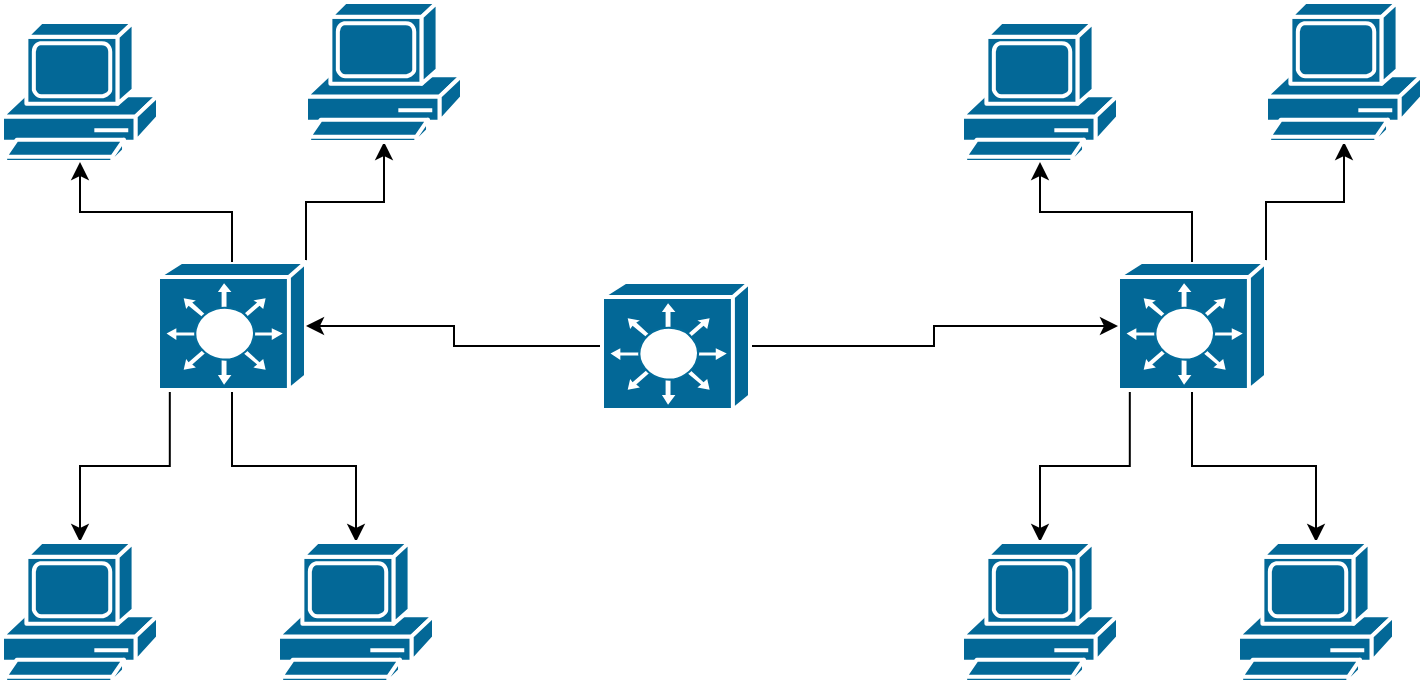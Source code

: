 <mxfile version="28.2.5">
  <diagram name="Page-1" id="h0GyoqgkwWXZcMFIrzHW">
    <mxGraphModel dx="872" dy="473" grid="1" gridSize="10" guides="1" tooltips="1" connect="1" arrows="1" fold="1" page="1" pageScale="1" pageWidth="850" pageHeight="1100" math="0" shadow="0">
      <root>
        <mxCell id="0" />
        <mxCell id="1" parent="0" />
        <mxCell id="ouct1il5s7IeICpuFlwq-1" value="" style="edgeStyle=orthogonalEdgeStyle;rounded=0;orthogonalLoop=1;jettySize=auto;html=1;" edge="1" parent="1" source="ouct1il5s7IeICpuFlwq-4" target="ouct1il5s7IeICpuFlwq-5">
          <mxGeometry relative="1" as="geometry" />
        </mxCell>
        <mxCell id="ouct1il5s7IeICpuFlwq-2" style="edgeStyle=orthogonalEdgeStyle;rounded=0;orthogonalLoop=1;jettySize=auto;html=1;exitX=0.08;exitY=0.05;exitDx=0;exitDy=0;exitPerimeter=0;" edge="1" parent="1" source="ouct1il5s7IeICpuFlwq-4" target="ouct1il5s7IeICpuFlwq-6">
          <mxGeometry relative="1" as="geometry" />
        </mxCell>
        <mxCell id="ouct1il5s7IeICpuFlwq-3" style="edgeStyle=orthogonalEdgeStyle;rounded=0;orthogonalLoop=1;jettySize=auto;html=1;exitX=1;exitY=0;exitDx=0;exitDy=0;exitPerimeter=0;" edge="1" parent="1" source="ouct1il5s7IeICpuFlwq-4" target="ouct1il5s7IeICpuFlwq-8">
          <mxGeometry relative="1" as="geometry" />
        </mxCell>
        <mxCell id="ouct1il5s7IeICpuFlwq-4" value="" style="shape=mxgraph.cisco.switches.layer_3_switch;sketch=0;html=1;pointerEvents=1;dashed=0;fillColor=#036897;strokeColor=#ffffff;strokeWidth=2;verticalLabelPosition=bottom;verticalAlign=top;align=center;outlineConnect=0;" vertex="1" parent="1">
          <mxGeometry x="148" y="310" width="74" height="64" as="geometry" />
        </mxCell>
        <mxCell id="ouct1il5s7IeICpuFlwq-5" value="" style="shape=mxgraph.cisco.computers_and_peripherals.pc;sketch=0;html=1;pointerEvents=1;dashed=0;fillColor=#036897;strokeColor=#ffffff;strokeWidth=2;verticalLabelPosition=bottom;verticalAlign=top;align=center;outlineConnect=0;" vertex="1" parent="1">
          <mxGeometry x="208" y="450" width="78" height="70" as="geometry" />
        </mxCell>
        <mxCell id="ouct1il5s7IeICpuFlwq-6" value="" style="shape=mxgraph.cisco.computers_and_peripherals.pc;sketch=0;html=1;pointerEvents=1;dashed=0;fillColor=#036897;strokeColor=#ffffff;strokeWidth=2;verticalLabelPosition=bottom;verticalAlign=top;align=center;outlineConnect=0;" vertex="1" parent="1">
          <mxGeometry x="70" y="450" width="78" height="70" as="geometry" />
        </mxCell>
        <mxCell id="ouct1il5s7IeICpuFlwq-7" value="" style="shape=mxgraph.cisco.computers_and_peripherals.pc;sketch=0;html=1;pointerEvents=1;dashed=0;fillColor=#036897;strokeColor=#ffffff;strokeWidth=2;verticalLabelPosition=bottom;verticalAlign=top;align=center;outlineConnect=0;" vertex="1" parent="1">
          <mxGeometry x="70" y="190" width="78" height="70" as="geometry" />
        </mxCell>
        <mxCell id="ouct1il5s7IeICpuFlwq-8" value="" style="shape=mxgraph.cisco.computers_and_peripherals.pc;sketch=0;html=1;pointerEvents=1;dashed=0;fillColor=#036897;strokeColor=#ffffff;strokeWidth=2;verticalLabelPosition=bottom;verticalAlign=top;align=center;outlineConnect=0;" vertex="1" parent="1">
          <mxGeometry x="222" y="180" width="78" height="70" as="geometry" />
        </mxCell>
        <mxCell id="ouct1il5s7IeICpuFlwq-9" style="edgeStyle=orthogonalEdgeStyle;rounded=0;orthogonalLoop=1;jettySize=auto;html=1;entryX=0.5;entryY=1;entryDx=0;entryDy=0;entryPerimeter=0;" edge="1" parent="1" source="ouct1il5s7IeICpuFlwq-4" target="ouct1il5s7IeICpuFlwq-7">
          <mxGeometry relative="1" as="geometry" />
        </mxCell>
        <mxCell id="ouct1il5s7IeICpuFlwq-10" value="" style="edgeStyle=orthogonalEdgeStyle;rounded=0;orthogonalLoop=1;jettySize=auto;html=1;" edge="1" parent="1" source="ouct1il5s7IeICpuFlwq-13" target="ouct1il5s7IeICpuFlwq-14">
          <mxGeometry relative="1" as="geometry" />
        </mxCell>
        <mxCell id="ouct1il5s7IeICpuFlwq-11" style="edgeStyle=orthogonalEdgeStyle;rounded=0;orthogonalLoop=1;jettySize=auto;html=1;exitX=0.08;exitY=0.05;exitDx=0;exitDy=0;exitPerimeter=0;" edge="1" parent="1" source="ouct1il5s7IeICpuFlwq-13" target="ouct1il5s7IeICpuFlwq-15">
          <mxGeometry relative="1" as="geometry" />
        </mxCell>
        <mxCell id="ouct1il5s7IeICpuFlwq-12" style="edgeStyle=orthogonalEdgeStyle;rounded=0;orthogonalLoop=1;jettySize=auto;html=1;exitX=1;exitY=0;exitDx=0;exitDy=0;exitPerimeter=0;" edge="1" parent="1" source="ouct1il5s7IeICpuFlwq-13" target="ouct1il5s7IeICpuFlwq-17">
          <mxGeometry relative="1" as="geometry" />
        </mxCell>
        <mxCell id="ouct1il5s7IeICpuFlwq-13" value="" style="shape=mxgraph.cisco.switches.layer_3_switch;sketch=0;html=1;pointerEvents=1;dashed=0;fillColor=#036897;strokeColor=#ffffff;strokeWidth=2;verticalLabelPosition=bottom;verticalAlign=top;align=center;outlineConnect=0;" vertex="1" parent="1">
          <mxGeometry x="628" y="310" width="74" height="64" as="geometry" />
        </mxCell>
        <mxCell id="ouct1il5s7IeICpuFlwq-14" value="" style="shape=mxgraph.cisco.computers_and_peripherals.pc;sketch=0;html=1;pointerEvents=1;dashed=0;fillColor=#036897;strokeColor=#ffffff;strokeWidth=2;verticalLabelPosition=bottom;verticalAlign=top;align=center;outlineConnect=0;" vertex="1" parent="1">
          <mxGeometry x="688" y="450" width="78" height="70" as="geometry" />
        </mxCell>
        <mxCell id="ouct1il5s7IeICpuFlwq-15" value="" style="shape=mxgraph.cisco.computers_and_peripherals.pc;sketch=0;html=1;pointerEvents=1;dashed=0;fillColor=#036897;strokeColor=#ffffff;strokeWidth=2;verticalLabelPosition=bottom;verticalAlign=top;align=center;outlineConnect=0;" vertex="1" parent="1">
          <mxGeometry x="550" y="450" width="78" height="70" as="geometry" />
        </mxCell>
        <mxCell id="ouct1il5s7IeICpuFlwq-16" value="" style="shape=mxgraph.cisco.computers_and_peripherals.pc;sketch=0;html=1;pointerEvents=1;dashed=0;fillColor=#036897;strokeColor=#ffffff;strokeWidth=2;verticalLabelPosition=bottom;verticalAlign=top;align=center;outlineConnect=0;" vertex="1" parent="1">
          <mxGeometry x="550" y="190" width="78" height="70" as="geometry" />
        </mxCell>
        <mxCell id="ouct1il5s7IeICpuFlwq-17" value="" style="shape=mxgraph.cisco.computers_and_peripherals.pc;sketch=0;html=1;pointerEvents=1;dashed=0;fillColor=#036897;strokeColor=#ffffff;strokeWidth=2;verticalLabelPosition=bottom;verticalAlign=top;align=center;outlineConnect=0;" vertex="1" parent="1">
          <mxGeometry x="702" y="180" width="78" height="70" as="geometry" />
        </mxCell>
        <mxCell id="ouct1il5s7IeICpuFlwq-18" style="edgeStyle=orthogonalEdgeStyle;rounded=0;orthogonalLoop=1;jettySize=auto;html=1;entryX=0.5;entryY=1;entryDx=0;entryDy=0;entryPerimeter=0;" edge="1" parent="1" source="ouct1il5s7IeICpuFlwq-13" target="ouct1il5s7IeICpuFlwq-16">
          <mxGeometry relative="1" as="geometry" />
        </mxCell>
        <mxCell id="ouct1il5s7IeICpuFlwq-20" style="edgeStyle=orthogonalEdgeStyle;rounded=0;orthogonalLoop=1;jettySize=auto;html=1;" edge="1" parent="1" source="ouct1il5s7IeICpuFlwq-19" target="ouct1il5s7IeICpuFlwq-13">
          <mxGeometry relative="1" as="geometry" />
        </mxCell>
        <mxCell id="ouct1il5s7IeICpuFlwq-21" style="edgeStyle=orthogonalEdgeStyle;rounded=0;orthogonalLoop=1;jettySize=auto;html=1;" edge="1" parent="1" source="ouct1il5s7IeICpuFlwq-19" target="ouct1il5s7IeICpuFlwq-4">
          <mxGeometry relative="1" as="geometry" />
        </mxCell>
        <mxCell id="ouct1il5s7IeICpuFlwq-19" value="" style="shape=mxgraph.cisco.switches.layer_3_switch;sketch=0;html=1;pointerEvents=1;dashed=0;fillColor=#036897;strokeColor=#ffffff;strokeWidth=2;verticalLabelPosition=bottom;verticalAlign=top;align=center;outlineConnect=0;" vertex="1" parent="1">
          <mxGeometry x="370" y="320" width="74" height="64" as="geometry" />
        </mxCell>
      </root>
    </mxGraphModel>
  </diagram>
</mxfile>
